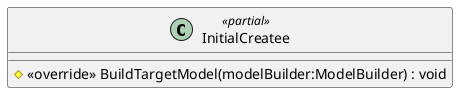 @startuml
class InitialCreatee <<partial>> {
    # <<override>> BuildTargetModel(modelBuilder:ModelBuilder) : void
}
@enduml
